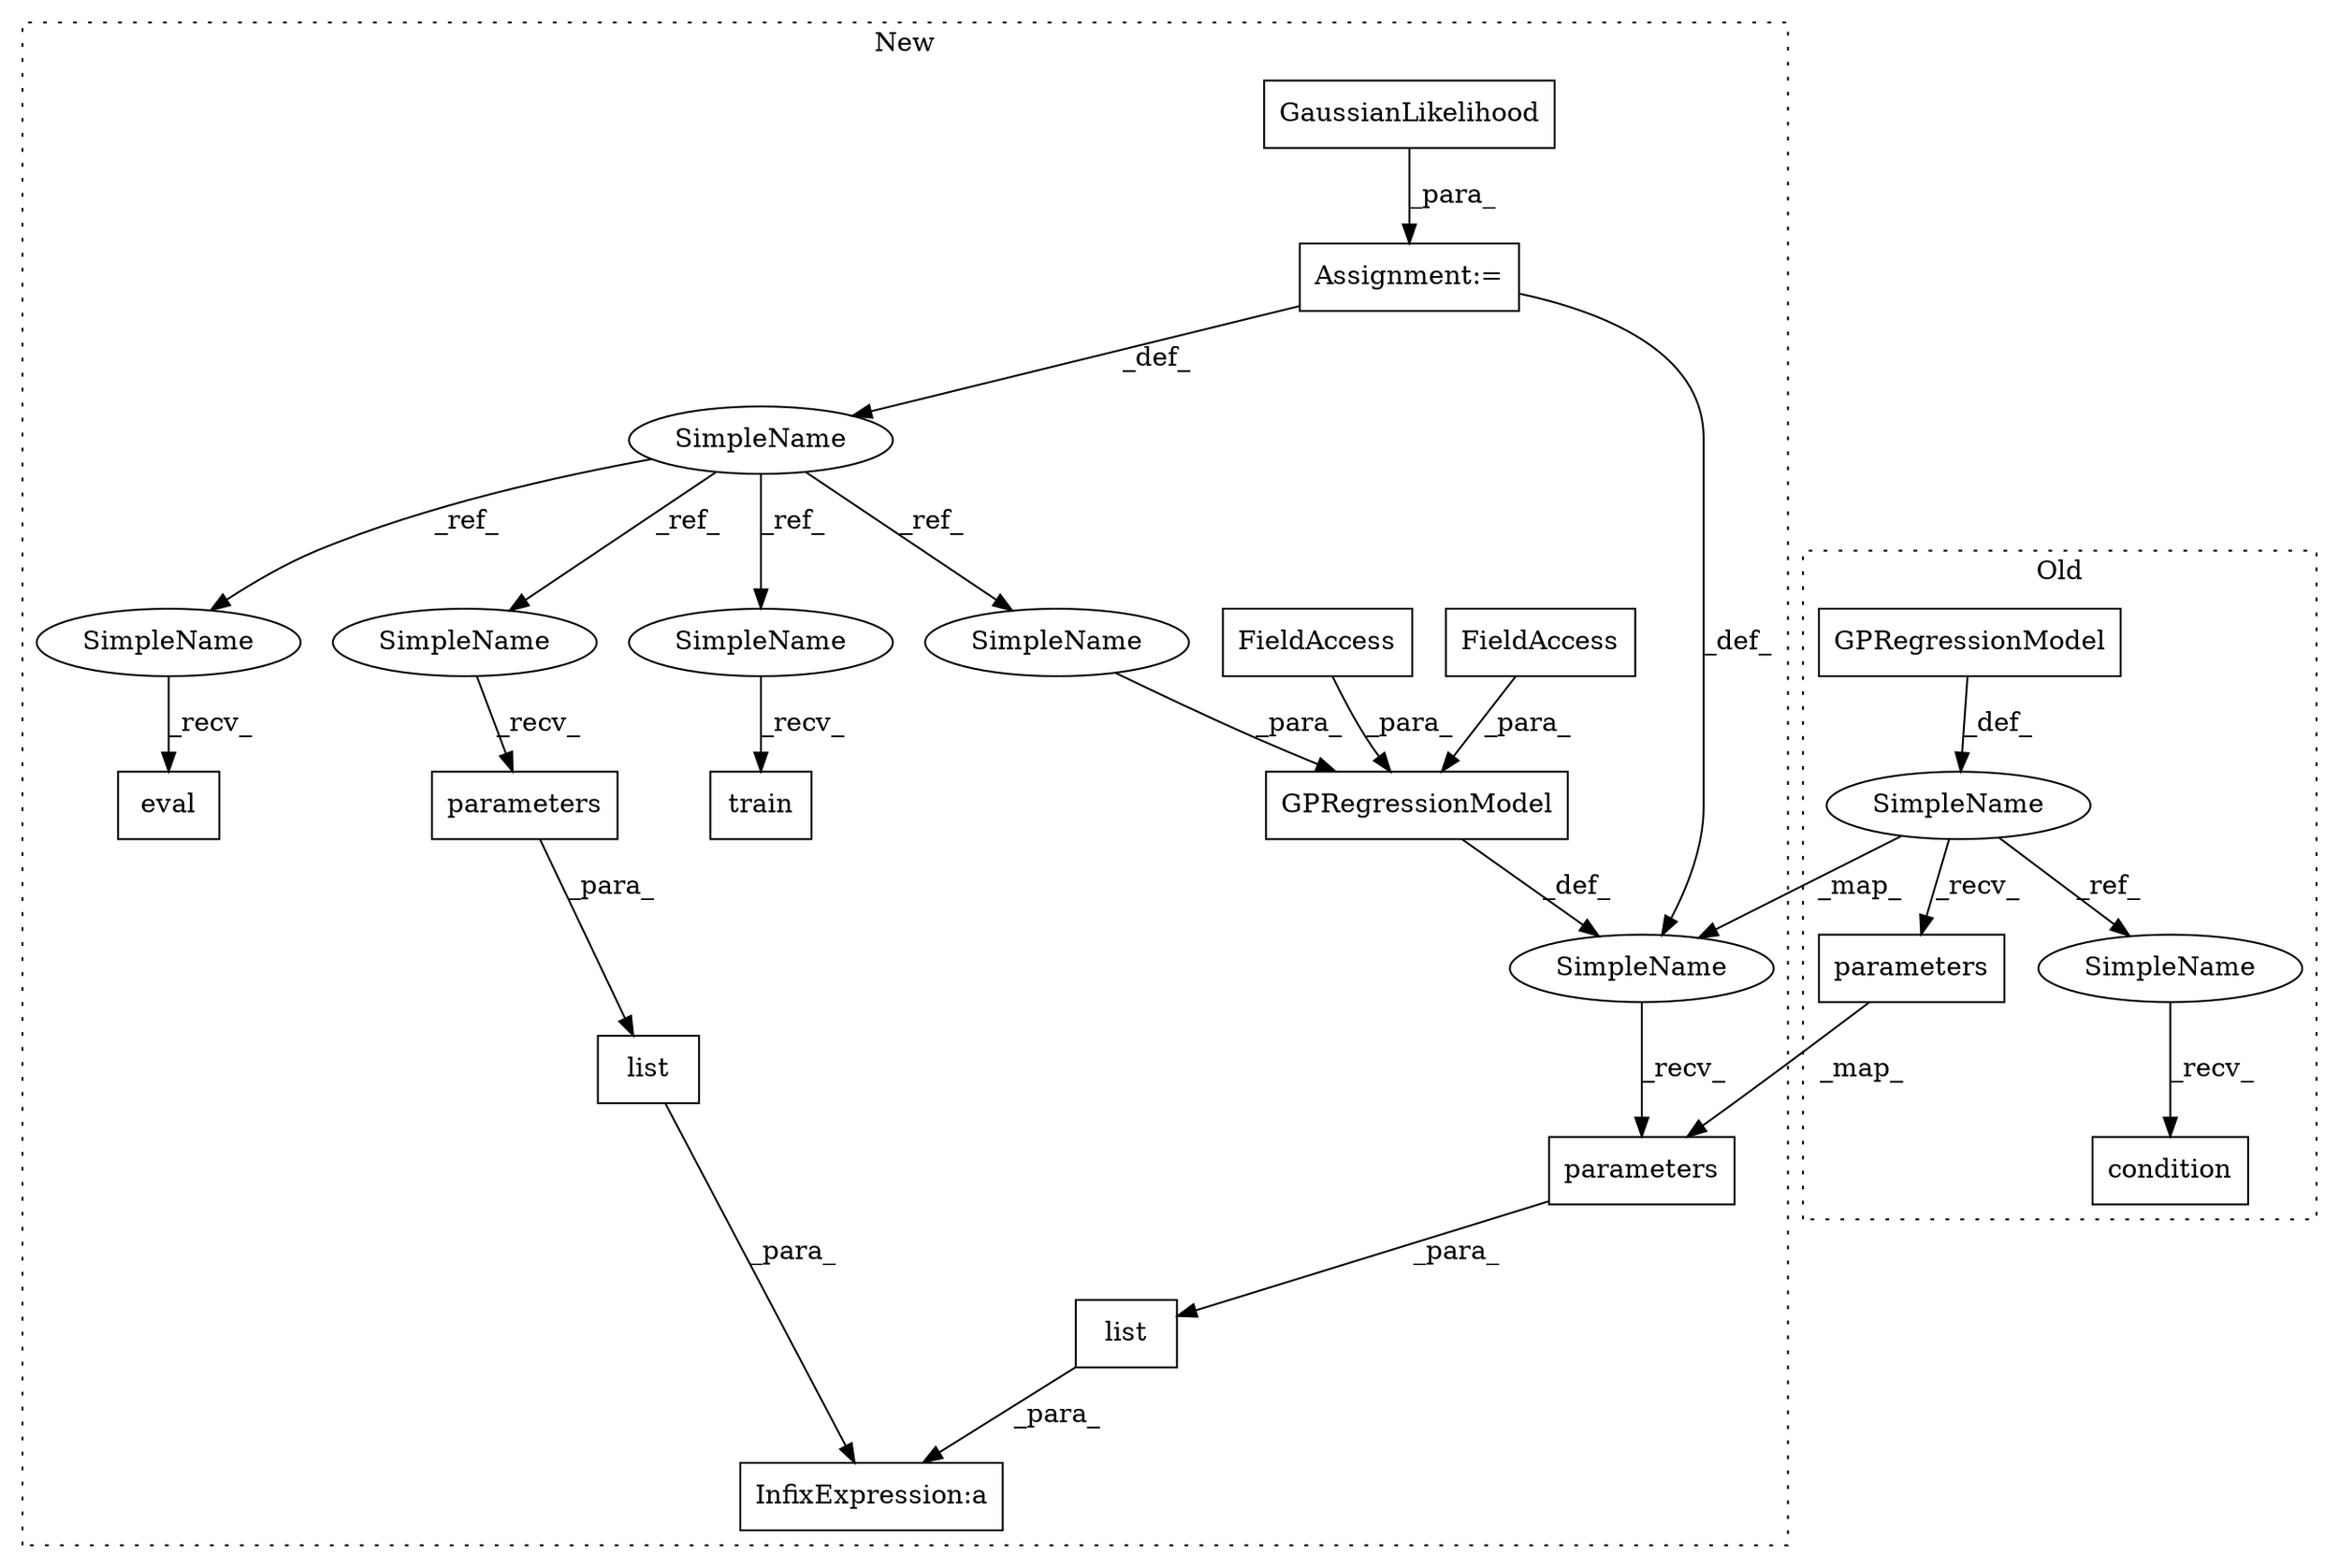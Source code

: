 digraph G {
subgraph cluster0 {
1 [label="condition" a="32" s="2777,2802" l="10,1" shape="box"];
12 [label="GPRegressionModel" a="32" s="2342" l="19" shape="box"];
15 [label="parameters" a="32" s="2419" l="12" shape="box"];
16 [label="SimpleName" a="42" s="2333" l="8" shape="ellipse"];
19 [label="SimpleName" a="42" s="2768" l="8" shape="ellipse"];
label = "Old";
style="dotted";
}
subgraph cluster1 {
2 [label="GPRegressionModel" a="32" s="2445,2499" l="18,1" shape="box"];
3 [label="InfixExpression:a" a="27" s="2600" l="3" shape="box"];
4 [label="SimpleName" a="42" s="2399" l="10" shape="ellipse"];
5 [label="train" a="32" s="2539" l="7" shape="box"];
6 [label="eval" a="32" s="2991" l="6" shape="box"];
7 [label="FieldAccess" a="22" s="2476" l="12" shape="box"];
8 [label="FieldAccess" a="22" s="2463" l="12" shape="box"];
9 [label="list" a="32" s="2603,2631" l="5,1" shape="box"];
10 [label="parameters" a="32" s="2619" l="12" shape="box"];
11 [label="list" a="32" s="2573,2599" l="5,1" shape="box"];
13 [label="GaussianLikelihood" a="32" s="2410" l="20" shape="box"];
14 [label="parameters" a="32" s="2587" l="12" shape="box"];
17 [label="SimpleName" a="42" s="2436" l="8" shape="ellipse"];
18 [label="Assignment:=" a="7" s="2409" l="1" shape="box"];
20 [label="SimpleName" a="42" s="2528" l="10" shape="ellipse"];
21 [label="SimpleName" a="42" s="2489" l="10" shape="ellipse"];
22 [label="SimpleName" a="42" s="2980" l="10" shape="ellipse"];
23 [label="SimpleName" a="42" s="2608" l="10" shape="ellipse"];
label = "New";
style="dotted";
}
2 -> 17 [label="_def_"];
4 -> 22 [label="_ref_"];
4 -> 23 [label="_ref_"];
4 -> 20 [label="_ref_"];
4 -> 21 [label="_ref_"];
7 -> 2 [label="_para_"];
8 -> 2 [label="_para_"];
9 -> 3 [label="_para_"];
10 -> 9 [label="_para_"];
11 -> 3 [label="_para_"];
12 -> 16 [label="_def_"];
13 -> 18 [label="_para_"];
14 -> 11 [label="_para_"];
15 -> 14 [label="_map_"];
16 -> 15 [label="_recv_"];
16 -> 19 [label="_ref_"];
16 -> 17 [label="_map_"];
17 -> 14 [label="_recv_"];
18 -> 17 [label="_def_"];
18 -> 4 [label="_def_"];
19 -> 1 [label="_recv_"];
20 -> 5 [label="_recv_"];
21 -> 2 [label="_para_"];
22 -> 6 [label="_recv_"];
23 -> 10 [label="_recv_"];
}